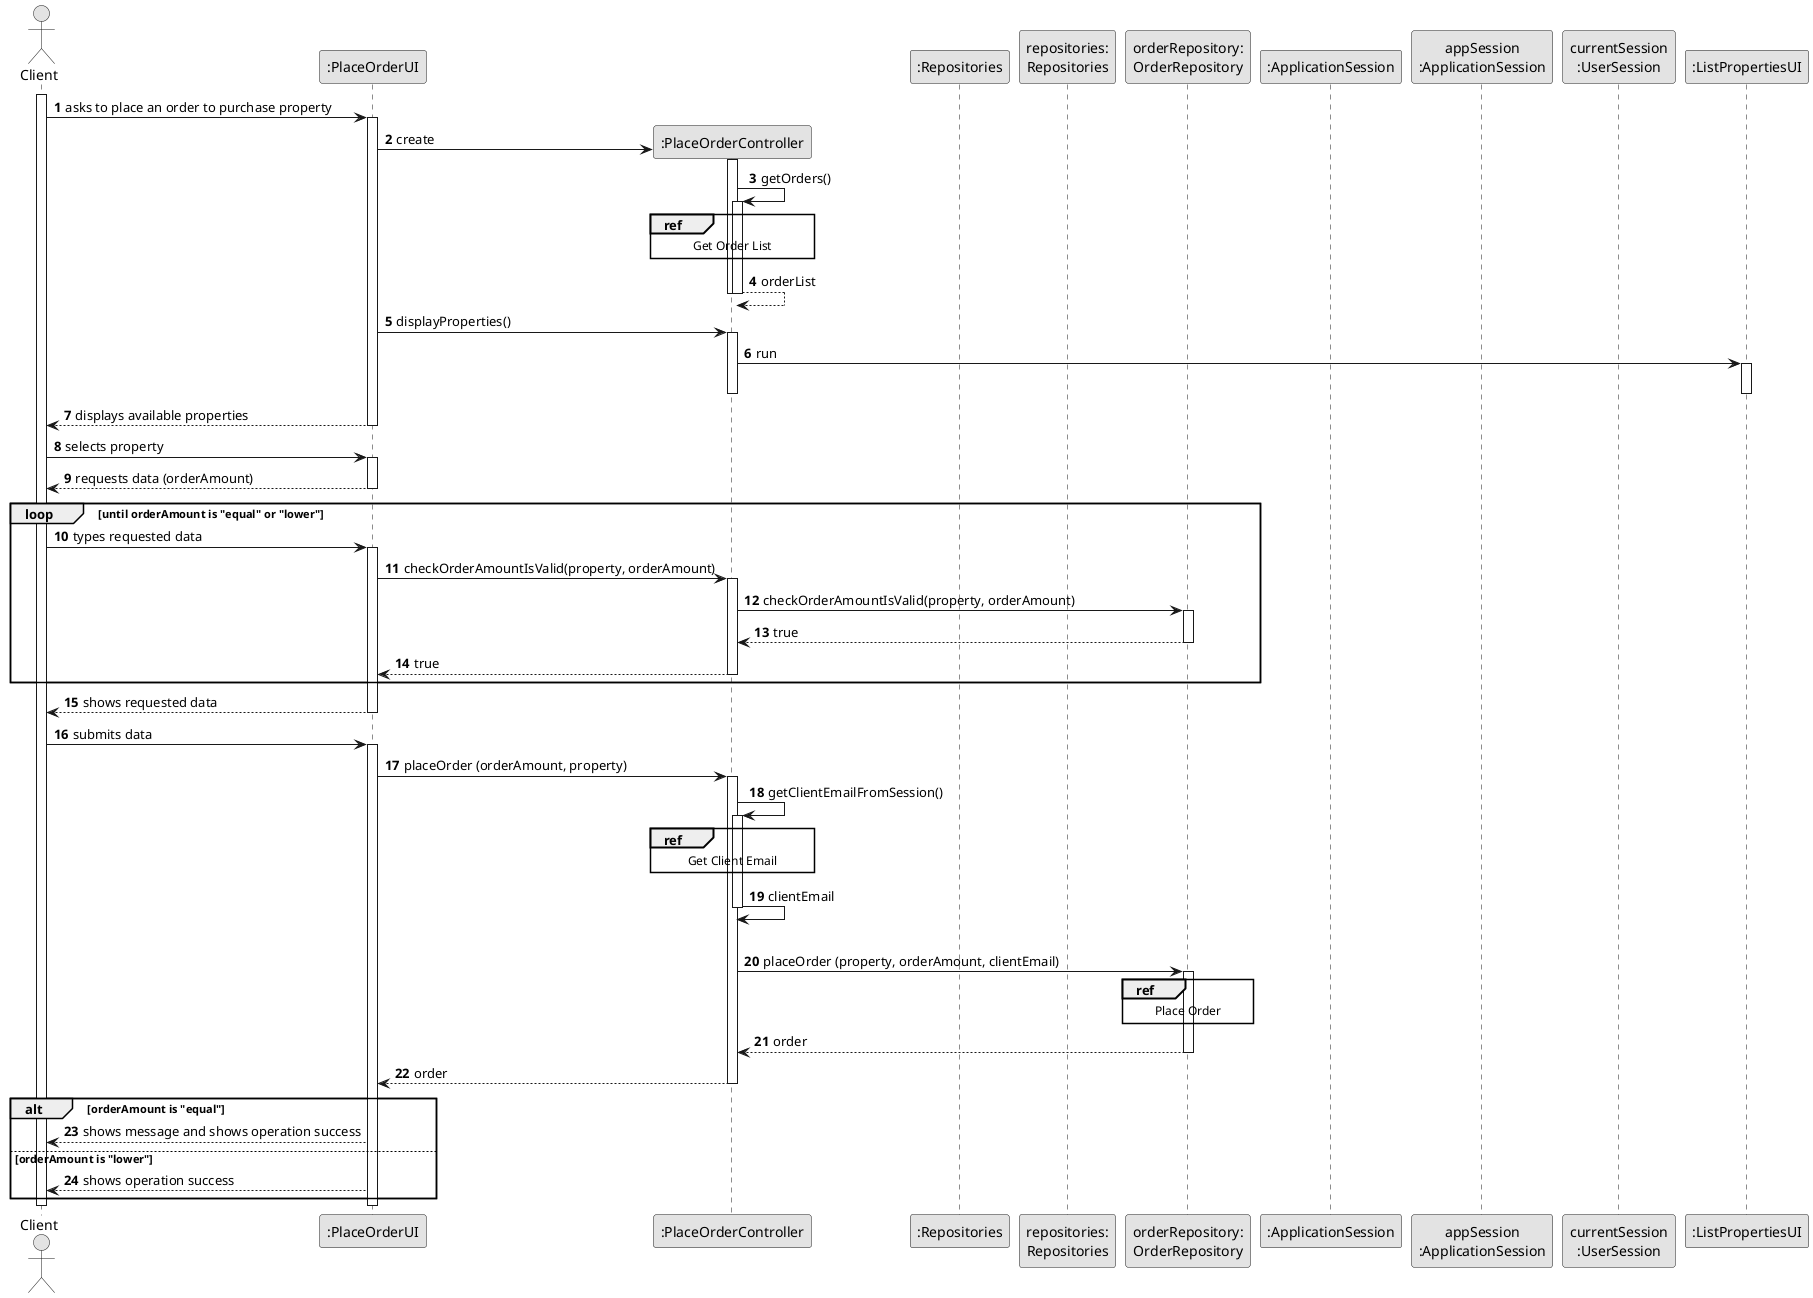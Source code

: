 @startuml
skinparam monochrome true
skinparam packageStyle rectangle
skinparam shadowing false

autonumber

'hide footbox
actor "Client" as Client
participant ":PlaceOrderUI" as UI
participant ":PlaceOrderController" as CTRL
participant ":Repositories" as RepositorySingleton
participant "repositories:\nRepositories" as PLAT
participant "orderRepository:\nOrderRepository" as OrderRepository
participant ":ApplicationSession" as _APP
participant "appSession\n:ApplicationSession" as APP
participant "currentSession\n:UserSession" as SESSION
participant ":ListPropertiesUI" as ListPropertiesUI


activate Client

        Client -> UI : asks to place an order to purchase property
        activate UI

            UI -> CTRL** : create
            activate CTRL

                CTRL -> CTRL : getOrders()
                activate CTRL

                    ref over CTRL
                        Get Order List
                    end ref

                    CTRL --> CTRL : orderList
                deactivate CTRL

            deactivate CTRL

            UI -> CTRL : displayProperties()
            activate CTRL

                CTRL -> ListPropertiesUI : run
                activate ListPropertiesUI
                deactivate ListPropertiesUI

            deactivate CTRL

            UI --> Client : displays available properties
        deactivate UI

        Client -> UI : selects property
        activate UI

            UI --> Client : requests data (orderAmount)
        deactivate UI

        loop until orderAmount is "equal" or "lower"

            Client -> UI : types requested data
            activate UI

                UI -> CTRL : checkOrderAmountIsValid(property, orderAmount)
                activate CTRL

                    CTRL -> OrderRepository : checkOrderAmountIsValid(property, orderAmount)
                    activate OrderRepository

                        OrderRepository --> CTRL : true
                    deactivate OrderRepository

                    CTRL --> UI : true

                deactivate CTRL

        end

            UI --> Client : shows requested data
        deactivate UI

        Client -> UI : submits data
        activate UI

            UI -> CTRL : placeOrder (orderAmount, property)
            activate CTRL

                CTRL -> CTRL : getClientEmailFromSession()
                activate CTRL

                    ref over CTRL
                        Get Client Email
                    end ref

                    CTRL -> CTRL : clientEmail
                deactivate CTRL

                |||

                CTRL -> OrderRepository : placeOrder (property, orderAmount, clientEmail)
                activate OrderRepository

                    ref over OrderRepository
                        Place Order
                    end ref

                    OrderRepository --> CTRL : order
                deactivate OrderRepository

                CTRL --> UI : order
            deactivate CTRL

        alt orderAmount is "equal"

            UI --> Client : shows message and shows operation success

        else orderAmount is "lower"

            UI --> Client : shows operation success
        end

        deactivate UI

deactivate Client

@enduml